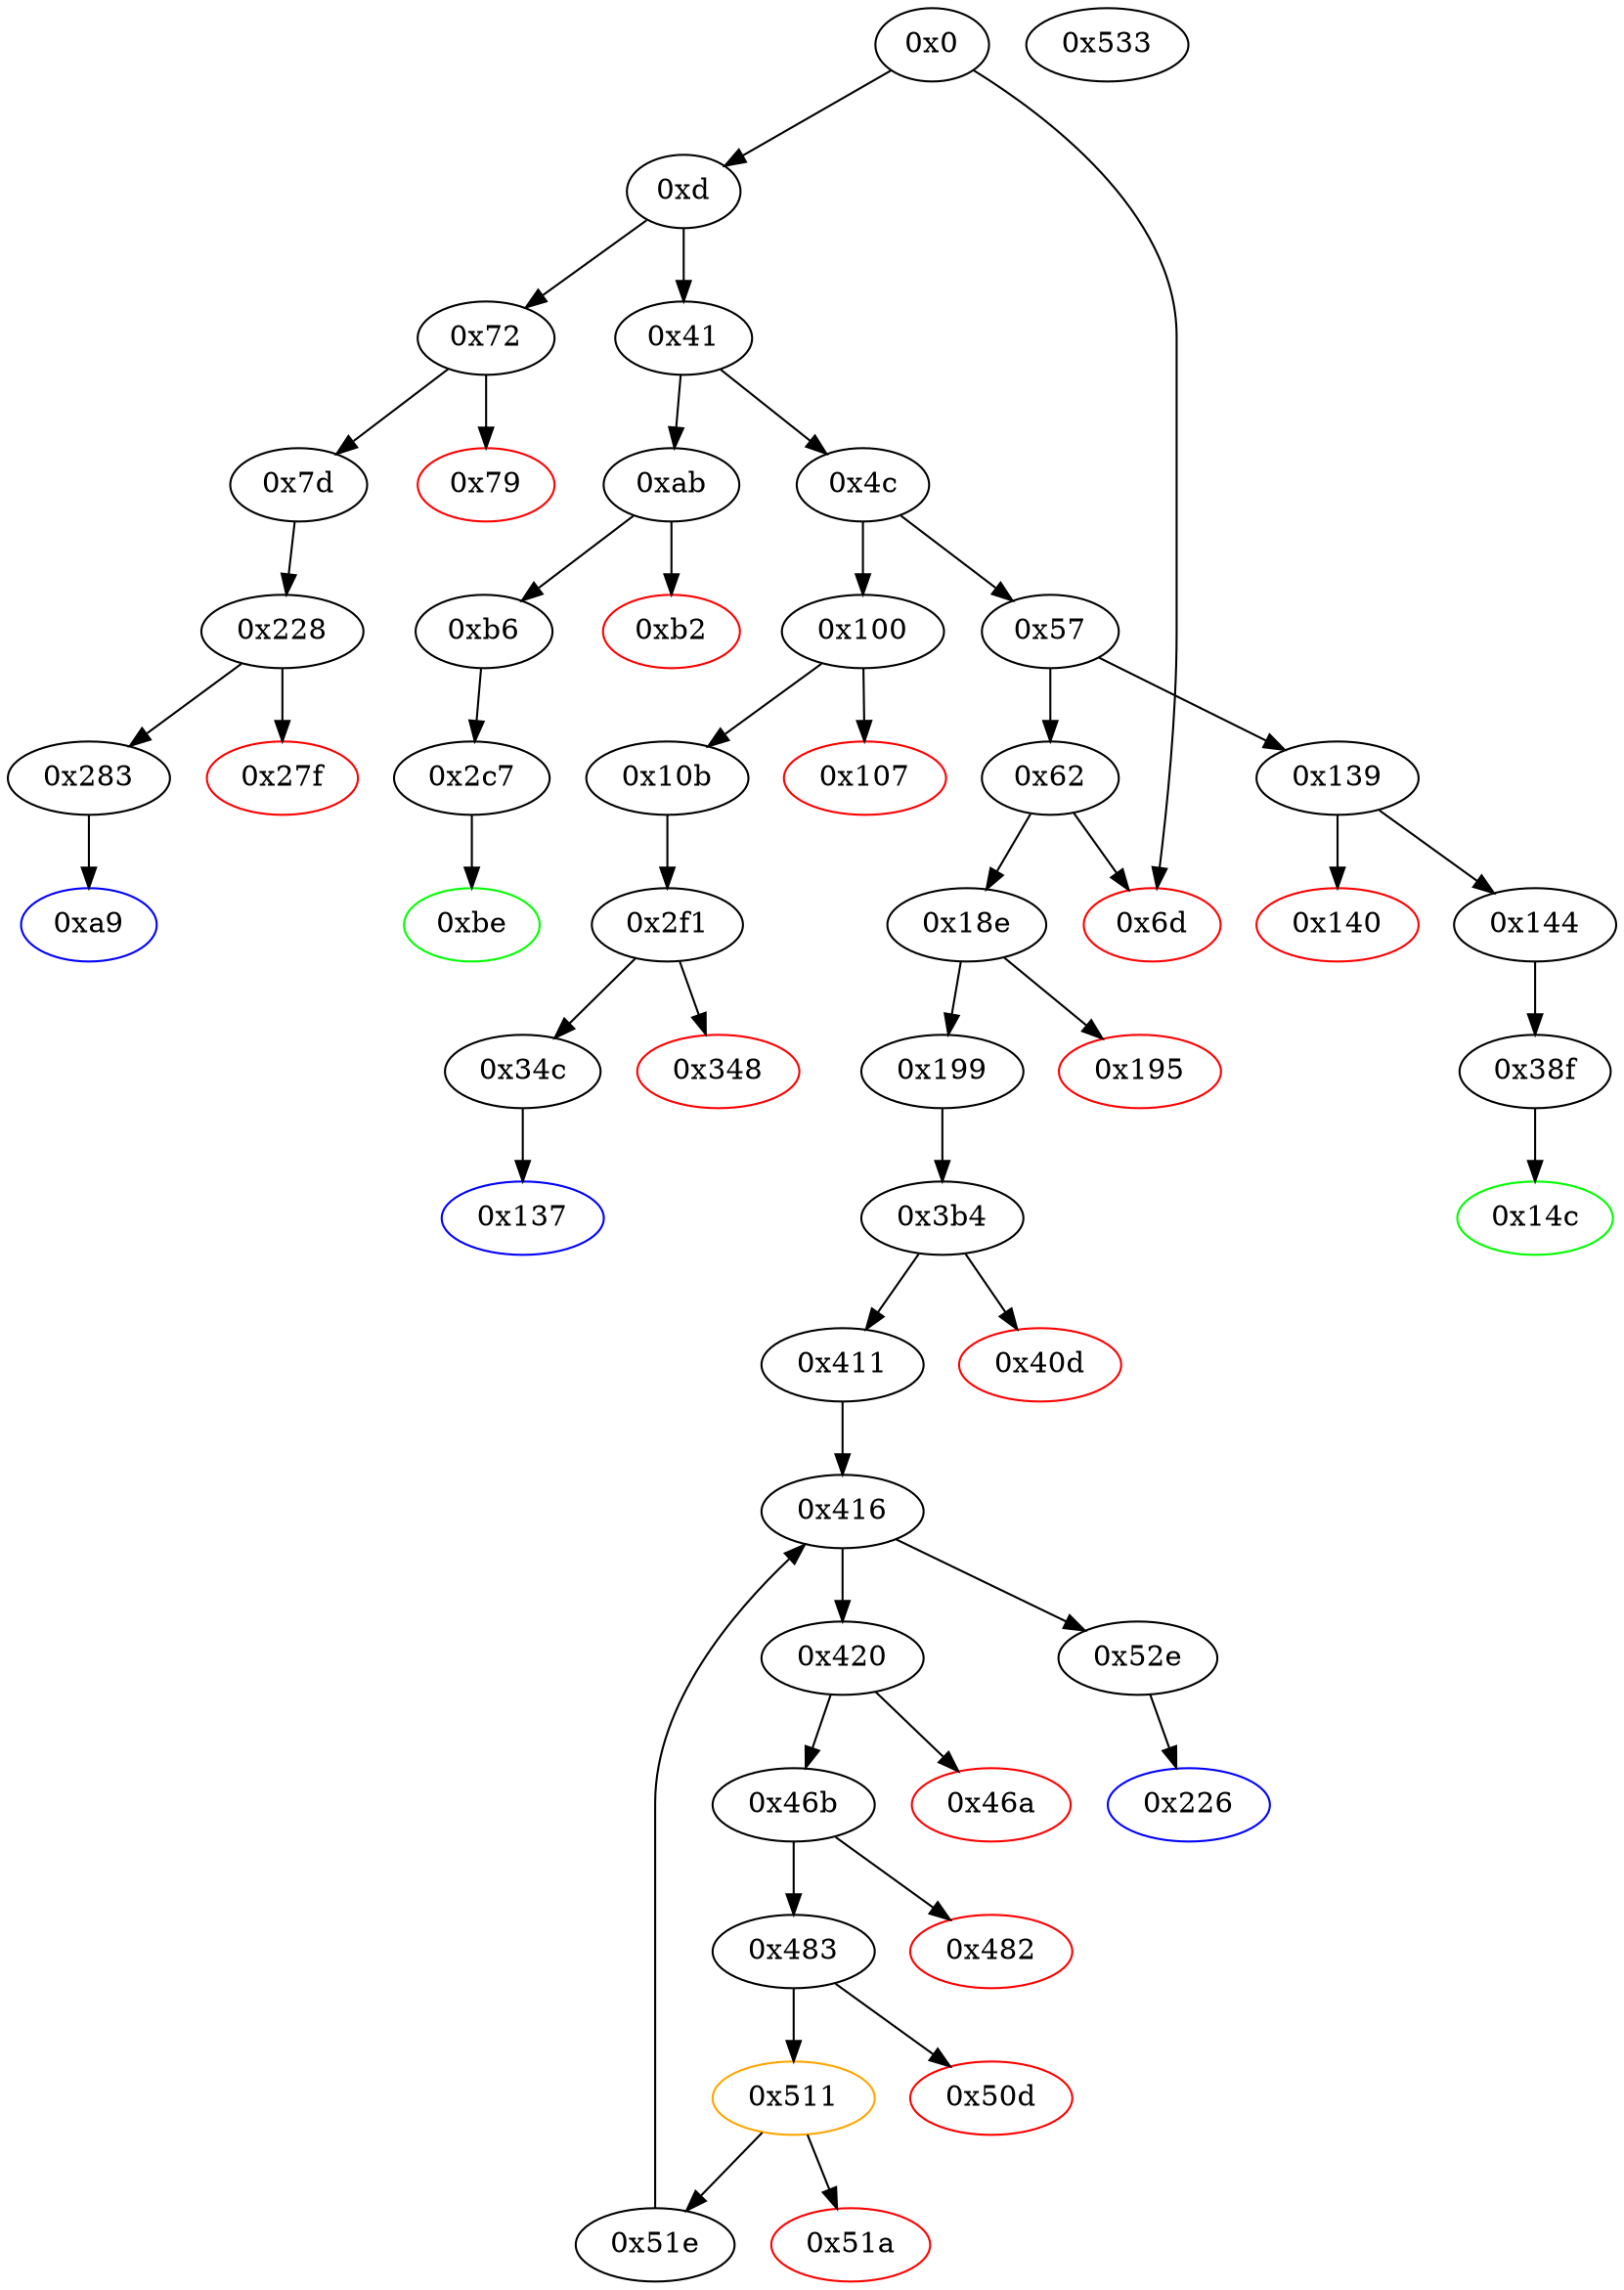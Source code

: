 strict digraph "" {
"0x2f1" [fillcolor=white, id="0x2f1", style=filled, tooltip="Block 0x2f1\n[0x2f1:0x347]\n---\nPredecessors: [0x10b]\nSuccessors: [0x348, 0x34c]\n---\n0x2f1 JUMPDEST\n0x2f2 PUSH1 0x0\n0x2f4 DUP1\n0x2f5 SWAP1\n0x2f6 SLOAD\n0x2f7 SWAP1\n0x2f8 PUSH2 0x100\n0x2fb EXP\n0x2fc SWAP1\n0x2fd DIV\n0x2fe PUSH20 0xffffffffffffffffffffffffffffffffffffffff\n0x313 AND\n0x314 PUSH20 0xffffffffffffffffffffffffffffffffffffffff\n0x329 AND\n0x32a CALLER\n0x32b PUSH20 0xffffffffffffffffffffffffffffffffffffffff\n0x340 AND\n0x341 EQ\n0x342 ISZERO\n0x343 ISZERO\n0x344 PUSH2 0x34c\n0x347 JUMPI\n---\n0x2f1: JUMPDEST \n0x2f2: V172 = 0x0\n0x2f6: V173 = S[0x0]\n0x2f8: V174 = 0x100\n0x2fb: V175 = EXP 0x100 0x0\n0x2fd: V176 = DIV V173 0x1\n0x2fe: V177 = 0xffffffffffffffffffffffffffffffffffffffff\n0x313: V178 = AND 0xffffffffffffffffffffffffffffffffffffffff V176\n0x314: V179 = 0xffffffffffffffffffffffffffffffffffffffff\n0x329: V180 = AND 0xffffffffffffffffffffffffffffffffffffffff V178\n0x32a: V181 = CALLER\n0x32b: V182 = 0xffffffffffffffffffffffffffffffffffffffff\n0x340: V183 = AND 0xffffffffffffffffffffffffffffffffffffffff V181\n0x341: V184 = EQ V183 V180\n0x342: V185 = ISZERO V184\n0x343: V186 = ISZERO V185\n0x344: V187 = 0x34c\n0x347: JUMPI 0x34c V186\n---\nEntry stack: [V11, 0x137, V65]\nStack pops: 0\nStack additions: []\nExit stack: [V11, 0x137, V65]\n\nDef sites:\nV11: {0xd.0x35}\n0x137: {0x10b.0x10c}\nV65: {0x10b.0x129}\n"];
"0x483" [fillcolor=white, id="0x483", style=filled, tooltip="Block 0x483\n[0x483:0x50c]\n---\nPredecessors: [0x46b]\nSuccessors: [0x50d, 0x511]\n---\n0x483 JUMPDEST\n0x484 SWAP1\n0x485 PUSH1 0x20\n0x487 ADD\n0x488 SWAP1\n0x489 PUSH1 0x20\n0x48b MUL\n0x48c ADD\n0x48d MLOAD\n0x48e PUSH1 0x40\n0x490 MLOAD\n0x491 DUP4\n0x492 PUSH4 0xffffffff\n0x497 AND\n0x498 PUSH29 0x100000000000000000000000000000000000000000000000000000000\n0x4b6 MUL\n0x4b7 DUP2\n0x4b8 MSTORE\n0x4b9 PUSH1 0x4\n0x4bb ADD\n0x4bc DUP1\n0x4bd DUP4\n0x4be PUSH20 0xffffffffffffffffffffffffffffffffffffffff\n0x4d3 AND\n0x4d4 PUSH20 0xffffffffffffffffffffffffffffffffffffffff\n0x4e9 AND\n0x4ea DUP2\n0x4eb MSTORE\n0x4ec PUSH1 0x20\n0x4ee ADD\n0x4ef DUP3\n0x4f0 DUP2\n0x4f1 MSTORE\n0x4f2 PUSH1 0x20\n0x4f4 ADD\n0x4f5 SWAP3\n0x4f6 POP\n0x4f7 POP\n0x4f8 POP\n0x4f9 PUSH1 0x0\n0x4fb PUSH1 0x40\n0x4fd MLOAD\n0x4fe DUP1\n0x4ff DUP4\n0x500 SUB\n0x501 DUP2\n0x502 PUSH1 0x0\n0x504 DUP8\n0x505 DUP1\n0x506 EXTCODESIZE\n0x507 ISZERO\n0x508 ISZERO\n0x509 PUSH2 0x511\n0x50c JUMPI\n---\n0x483: JUMPDEST \n0x485: V258 = 0x20\n0x487: V259 = ADD 0x20 V124\n0x489: V260 = 0x20\n0x48b: V261 = MUL 0x20 S0\n0x48c: V262 = ADD V261 V259\n0x48d: V263 = M[V262]\n0x48e: V264 = 0x40\n0x490: V265 = M[0x40]\n0x492: V266 = 0xffffffff\n0x497: V267 = AND 0xffffffff 0xf0dda65c\n0x498: V268 = 0x100000000000000000000000000000000000000000000000000000000\n0x4b6: V269 = MUL 0x100000000000000000000000000000000000000000000000000000000 0xf0dda65c\n0x4b8: M[V265] = 0xf0dda65c00000000000000000000000000000000000000000000000000000000\n0x4b9: V270 = 0x4\n0x4bb: V271 = ADD 0x4 V265\n0x4be: V272 = 0xffffffffffffffffffffffffffffffffffffffff\n0x4d3: V273 = AND 0xffffffffffffffffffffffffffffffffffffffff V252\n0x4d4: V274 = 0xffffffffffffffffffffffffffffffffffffffff\n0x4e9: V275 = AND 0xffffffffffffffffffffffffffffffffffffffff V273\n0x4eb: M[V271] = V275\n0x4ec: V276 = 0x20\n0x4ee: V277 = ADD 0x20 V271\n0x4f1: M[V277] = V263\n0x4f2: V278 = 0x20\n0x4f4: V279 = ADD 0x20 V277\n0x4f9: V280 = 0x0\n0x4fb: V281 = 0x40\n0x4fd: V282 = M[0x40]\n0x500: V283 = SUB V279 V282\n0x502: V284 = 0x0\n0x506: V285 = EXTCODESIZE V240\n0x507: V286 = ISZERO V285\n0x508: V287 = ISZERO V286\n0x509: V288 = 0x511\n0x50c: JUMPI 0x511 V287\n---\nEntry stack: [V11, 0x226, V104, V124, S5, V240, 0xf0dda65c, V252, V124, S0]\nStack pops: 5\nStack additions: [S4, S3, V279, 0x0, V282, V283, V282, 0x0, S4]\nExit stack: [V11, 0x226, V104, V124, S5, V240, 0xf0dda65c, V279, 0x0, V282, V283, V282, 0x0, V240]\n\nDef sites:\nV11: {0xd.0x35}\n0x226: {0x199.0x19a}\nV104: {0x199.0x1ba}\nV124: {0x199.0x1fa}\nS5: {0x411.0x412, 0x51e.0x526}\nV240: {0x420.0x458}\n0xf0dda65c: {0x420.0x459}\nV252: {0x46b.0x475}\nV124: {0x199.0x1fa}\nS0: {0x411.0x412, 0x51e.0x526}\n"];
"0x46b" [fillcolor=white, id="0x46b", style=filled, tooltip="Block 0x46b\n[0x46b:0x481]\n---\nPredecessors: [0x420]\nSuccessors: [0x482, 0x483]\n---\n0x46b JUMPDEST\n0x46c SWAP1\n0x46d PUSH1 0x20\n0x46f ADD\n0x470 SWAP1\n0x471 PUSH1 0x20\n0x473 MUL\n0x474 ADD\n0x475 MLOAD\n0x476 DUP5\n0x477 DUP5\n0x478 DUP2\n0x479 MLOAD\n0x47a DUP2\n0x47b LT\n0x47c ISZERO\n0x47d ISZERO\n0x47e PUSH2 0x483\n0x481 JUMPI\n---\n0x46b: JUMPDEST \n0x46d: V247 = 0x20\n0x46f: V248 = ADD 0x20 V104\n0x471: V249 = 0x20\n0x473: V250 = MUL 0x20 S0\n0x474: V251 = ADD V250 V248\n0x475: V252 = M[V251]\n0x479: V253 = M[V124]\n0x47b: V254 = LT S4 V253\n0x47c: V255 = ISZERO V254\n0x47d: V256 = ISZERO V255\n0x47e: V257 = 0x483\n0x481: JUMPI 0x483 V256\n---\nEntry stack: [V11, 0x226, V104, V124, S4, V240, 0xf0dda65c, V104, S0]\nStack pops: 6\nStack additions: [S5, S4, S3, S2, V252, S5, S4]\nExit stack: [V11, 0x226, V104, V124, S4, V240, 0xf0dda65c, V252, V124, S4]\n\nDef sites:\nV11: {0xd.0x35}\n0x226: {0x199.0x19a}\nV104: {0x199.0x1ba}\nV124: {0x199.0x1fa}\nS4: {0x411.0x412, 0x51e.0x526}\nV240: {0x420.0x458}\n0xf0dda65c: {0x420.0x459}\nV104: {0x199.0x1ba}\nS0: {0x411.0x412, 0x51e.0x526}\n"];
"0x79" [color=red, fillcolor=white, id="0x79", style=filled, tooltip="Block 0x79\n[0x79:0x7c]\n---\nPredecessors: [0x72]\nSuccessors: []\n---\n0x79 PUSH1 0x0\n0x7b DUP1\n0x7c REVERT\n---\n0x79: V31 = 0x0\n0x7c: REVERT 0x0 0x0\n---\nEntry stack: [V11]\nStack pops: 0\nStack additions: []\nExit stack: [V11]\n\nDef sites:\nV11: {0xd.0x35}\n"];
"0x51a" [color=red, fillcolor=white, id="0x51a", style=filled, tooltip="Block 0x51a\n[0x51a:0x51d]\n---\nPredecessors: [0x511]\nSuccessors: []\n---\n0x51a PUSH1 0x0\n0x51c DUP1\n0x51d REVERT\n---\n0x51a: V295 = 0x0\n0x51d: REVERT 0x0 0x0\n---\nEntry stack: [V11, 0x226, V104, V124, S3, V240, 0xf0dda65c, V279]\nStack pops: 0\nStack additions: []\nExit stack: [V11, 0x226, V104, V124, S3, V240, 0xf0dda65c, V279]\n\nDef sites:\nV11: {0xd.0x35}\n0x226: {0x199.0x19a}\nV104: {0x199.0x1ba}\nV124: {0x199.0x1fa}\nS3: {0x411.0x412, 0x51e.0x526}\nV240: {0x420.0x458}\n0xf0dda65c: {0x420.0x459}\nV279: {0x483.0x4f4}\n"];
"0x228" [fillcolor=white, id="0x228", style=filled, tooltip="Block 0x228\n[0x228:0x27e]\n---\nPredecessors: [0x7d]\nSuccessors: [0x27f, 0x283]\n---\n0x228 JUMPDEST\n0x229 PUSH1 0x0\n0x22b DUP1\n0x22c SWAP1\n0x22d SLOAD\n0x22e SWAP1\n0x22f PUSH2 0x100\n0x232 EXP\n0x233 SWAP1\n0x234 DIV\n0x235 PUSH20 0xffffffffffffffffffffffffffffffffffffffff\n0x24a AND\n0x24b PUSH20 0xffffffffffffffffffffffffffffffffffffffff\n0x260 AND\n0x261 CALLER\n0x262 PUSH20 0xffffffffffffffffffffffffffffffffffffffff\n0x277 AND\n0x278 EQ\n0x279 ISZERO\n0x27a ISZERO\n0x27b PUSH2 0x283\n0x27e JUMPI\n---\n0x228: JUMPDEST \n0x229: V133 = 0x0\n0x22d: V134 = S[0x0]\n0x22f: V135 = 0x100\n0x232: V136 = EXP 0x100 0x0\n0x234: V137 = DIV V134 0x1\n0x235: V138 = 0xffffffffffffffffffffffffffffffffffffffff\n0x24a: V139 = AND 0xffffffffffffffffffffffffffffffffffffffff V137\n0x24b: V140 = 0xffffffffffffffffffffffffffffffffffffffff\n0x260: V141 = AND 0xffffffffffffffffffffffffffffffffffffffff V139\n0x261: V142 = CALLER\n0x262: V143 = 0xffffffffffffffffffffffffffffffffffffffff\n0x277: V144 = AND 0xffffffffffffffffffffffffffffffffffffffff V142\n0x278: V145 = EQ V144 V141\n0x279: V146 = ISZERO V145\n0x27a: V147 = ISZERO V146\n0x27b: V148 = 0x283\n0x27e: JUMPI 0x283 V147\n---\nEntry stack: [V11, 0xa9, V36]\nStack pops: 0\nStack additions: []\nExit stack: [V11, 0xa9, V36]\n\nDef sites:\nV11: {0xd.0x35}\n0xa9: {0x7d.0x7e}\nV36: {0x7d.0x9b}\n"];
"0xbe" [color=green, fillcolor=white, id="0xbe", style=filled, tooltip="Block 0xbe\n[0xbe:0xff]\n---\nPredecessors: [0x2c7]\nSuccessors: []\n---\n0xbe JUMPDEST\n0xbf PUSH1 0x40\n0xc1 MLOAD\n0xc2 DUP1\n0xc3 DUP3\n0xc4 PUSH20 0xffffffffffffffffffffffffffffffffffffffff\n0xd9 AND\n0xda PUSH20 0xffffffffffffffffffffffffffffffffffffffff\n0xef AND\n0xf0 DUP2\n0xf1 MSTORE\n0xf2 PUSH1 0x20\n0xf4 ADD\n0xf5 SWAP2\n0xf6 POP\n0xf7 POP\n0xf8 PUSH1 0x40\n0xfa MLOAD\n0xfb DUP1\n0xfc SWAP2\n0xfd SUB\n0xfe SWAP1\n0xff RETURN\n---\n0xbe: JUMPDEST \n0xbf: V46 = 0x40\n0xc1: V47 = M[0x40]\n0xc4: V48 = 0xffffffffffffffffffffffffffffffffffffffff\n0xd9: V49 = AND 0xffffffffffffffffffffffffffffffffffffffff V171\n0xda: V50 = 0xffffffffffffffffffffffffffffffffffffffff\n0xef: V51 = AND 0xffffffffffffffffffffffffffffffffffffffff V49\n0xf1: M[V47] = V51\n0xf2: V52 = 0x20\n0xf4: V53 = ADD 0x20 V47\n0xf8: V54 = 0x40\n0xfa: V55 = M[0x40]\n0xfd: V56 = SUB V53 V55\n0xff: RETURN V55 V56\n---\nEntry stack: [V11, V171]\nStack pops: 1\nStack additions: []\nExit stack: [V11]\n\nDef sites:\nV11: {0xd.0x35}\nV171: {0x2c7.0x2ec}\n"];
"0x199" [fillcolor=white, id="0x199", style=filled, tooltip="Block 0x199\n[0x199:0x225]\n---\nPredecessors: [0x18e]\nSuccessors: [0x3b4]\n---\n0x199 JUMPDEST\n0x19a PUSH2 0x226\n0x19d PUSH1 0x4\n0x19f DUP1\n0x1a0 DUP1\n0x1a1 CALLDATALOAD\n0x1a2 SWAP1\n0x1a3 PUSH1 0x20\n0x1a5 ADD\n0x1a6 SWAP1\n0x1a7 DUP3\n0x1a8 ADD\n0x1a9 DUP1\n0x1aa CALLDATALOAD\n0x1ab SWAP1\n0x1ac PUSH1 0x20\n0x1ae ADD\n0x1af SWAP1\n0x1b0 DUP1\n0x1b1 DUP1\n0x1b2 PUSH1 0x20\n0x1b4 MUL\n0x1b5 PUSH1 0x20\n0x1b7 ADD\n0x1b8 PUSH1 0x40\n0x1ba MLOAD\n0x1bb SWAP1\n0x1bc DUP2\n0x1bd ADD\n0x1be PUSH1 0x40\n0x1c0 MSTORE\n0x1c1 DUP1\n0x1c2 SWAP4\n0x1c3 SWAP3\n0x1c4 SWAP2\n0x1c5 SWAP1\n0x1c6 DUP2\n0x1c7 DUP2\n0x1c8 MSTORE\n0x1c9 PUSH1 0x20\n0x1cb ADD\n0x1cc DUP4\n0x1cd DUP4\n0x1ce PUSH1 0x20\n0x1d0 MUL\n0x1d1 DUP1\n0x1d2 DUP3\n0x1d3 DUP5\n0x1d4 CALLDATACOPY\n0x1d5 DUP3\n0x1d6 ADD\n0x1d7 SWAP2\n0x1d8 POP\n0x1d9 POP\n0x1da POP\n0x1db POP\n0x1dc POP\n0x1dd POP\n0x1de SWAP2\n0x1df SWAP1\n0x1e0 DUP1\n0x1e1 CALLDATALOAD\n0x1e2 SWAP1\n0x1e3 PUSH1 0x20\n0x1e5 ADD\n0x1e6 SWAP1\n0x1e7 DUP3\n0x1e8 ADD\n0x1e9 DUP1\n0x1ea CALLDATALOAD\n0x1eb SWAP1\n0x1ec PUSH1 0x20\n0x1ee ADD\n0x1ef SWAP1\n0x1f0 DUP1\n0x1f1 DUP1\n0x1f2 PUSH1 0x20\n0x1f4 MUL\n0x1f5 PUSH1 0x20\n0x1f7 ADD\n0x1f8 PUSH1 0x40\n0x1fa MLOAD\n0x1fb SWAP1\n0x1fc DUP2\n0x1fd ADD\n0x1fe PUSH1 0x40\n0x200 MSTORE\n0x201 DUP1\n0x202 SWAP4\n0x203 SWAP3\n0x204 SWAP2\n0x205 SWAP1\n0x206 DUP2\n0x207 DUP2\n0x208 MSTORE\n0x209 PUSH1 0x20\n0x20b ADD\n0x20c DUP4\n0x20d DUP4\n0x20e PUSH1 0x20\n0x210 MUL\n0x211 DUP1\n0x212 DUP3\n0x213 DUP5\n0x214 CALLDATACOPY\n0x215 DUP3\n0x216 ADD\n0x217 SWAP2\n0x218 POP\n0x219 POP\n0x21a POP\n0x21b POP\n0x21c POP\n0x21d POP\n0x21e SWAP2\n0x21f SWAP1\n0x220 POP\n0x221 POP\n0x222 PUSH2 0x3b4\n0x225 JUMP\n---\n0x199: JUMPDEST \n0x19a: V90 = 0x226\n0x19d: V91 = 0x4\n0x1a1: V92 = CALLDATALOAD 0x4\n0x1a3: V93 = 0x20\n0x1a5: V94 = ADD 0x20 0x4\n0x1a8: V95 = ADD 0x4 V92\n0x1aa: V96 = CALLDATALOAD V95\n0x1ac: V97 = 0x20\n0x1ae: V98 = ADD 0x20 V95\n0x1b2: V99 = 0x20\n0x1b4: V100 = MUL 0x20 V96\n0x1b5: V101 = 0x20\n0x1b7: V102 = ADD 0x20 V100\n0x1b8: V103 = 0x40\n0x1ba: V104 = M[0x40]\n0x1bd: V105 = ADD V104 V102\n0x1be: V106 = 0x40\n0x1c0: M[0x40] = V105\n0x1c8: M[V104] = V96\n0x1c9: V107 = 0x20\n0x1cb: V108 = ADD 0x20 V104\n0x1ce: V109 = 0x20\n0x1d0: V110 = MUL 0x20 V96\n0x1d4: CALLDATACOPY V108 V98 V110\n0x1d6: V111 = ADD V108 V110\n0x1e1: V112 = CALLDATALOAD 0x24\n0x1e3: V113 = 0x20\n0x1e5: V114 = ADD 0x20 0x24\n0x1e8: V115 = ADD 0x4 V112\n0x1ea: V116 = CALLDATALOAD V115\n0x1ec: V117 = 0x20\n0x1ee: V118 = ADD 0x20 V115\n0x1f2: V119 = 0x20\n0x1f4: V120 = MUL 0x20 V116\n0x1f5: V121 = 0x20\n0x1f7: V122 = ADD 0x20 V120\n0x1f8: V123 = 0x40\n0x1fa: V124 = M[0x40]\n0x1fd: V125 = ADD V124 V122\n0x1fe: V126 = 0x40\n0x200: M[0x40] = V125\n0x208: M[V124] = V116\n0x209: V127 = 0x20\n0x20b: V128 = ADD 0x20 V124\n0x20e: V129 = 0x20\n0x210: V130 = MUL 0x20 V116\n0x214: CALLDATACOPY V128 V118 V130\n0x216: V131 = ADD V128 V130\n0x222: V132 = 0x3b4\n0x225: JUMP 0x3b4\n---\nEntry stack: [V11]\nStack pops: 0\nStack additions: [0x226, V104, V124]\nExit stack: [V11, 0x226, V104, V124]\n\nDef sites:\nV11: {0xd.0x35}\n"];
"0x139" [fillcolor=white, id="0x139", style=filled, tooltip="Block 0x139\n[0x139:0x13f]\n---\nPredecessors: [0x57]\nSuccessors: [0x140, 0x144]\n---\n0x139 JUMPDEST\n0x13a CALLVALUE\n0x13b ISZERO\n0x13c PUSH2 0x144\n0x13f JUMPI\n---\n0x139: JUMPDEST \n0x13a: V69 = CALLVALUE\n0x13b: V70 = ISZERO V69\n0x13c: V71 = 0x144\n0x13f: JUMPI 0x144 V70\n---\nEntry stack: [V11]\nStack pops: 0\nStack additions: []\nExit stack: [V11]\n\nDef sites:\nV11: {0xd.0x35}\n"];
"0x34c" [fillcolor=white, id="0x34c", style=filled, tooltip="Block 0x34c\n[0x34c:0x38e]\n---\nPredecessors: [0x2f1]\nSuccessors: [0x137]\n---\n0x34c JUMPDEST\n0x34d DUP1\n0x34e PUSH1 0x0\n0x350 DUP1\n0x351 PUSH2 0x100\n0x354 EXP\n0x355 DUP2\n0x356 SLOAD\n0x357 DUP2\n0x358 PUSH20 0xffffffffffffffffffffffffffffffffffffffff\n0x36d MUL\n0x36e NOT\n0x36f AND\n0x370 SWAP1\n0x371 DUP4\n0x372 PUSH20 0xffffffffffffffffffffffffffffffffffffffff\n0x387 AND\n0x388 MUL\n0x389 OR\n0x38a SWAP1\n0x38b SSTORE\n0x38c POP\n0x38d POP\n0x38e JUMP\n---\n0x34c: JUMPDEST \n0x34e: V189 = 0x0\n0x351: V190 = 0x100\n0x354: V191 = EXP 0x100 0x0\n0x356: V192 = S[0x0]\n0x358: V193 = 0xffffffffffffffffffffffffffffffffffffffff\n0x36d: V194 = MUL 0xffffffffffffffffffffffffffffffffffffffff 0x1\n0x36e: V195 = NOT 0xffffffffffffffffffffffffffffffffffffffff\n0x36f: V196 = AND 0xffffffffffffffffffffffff0000000000000000000000000000000000000000 V192\n0x372: V197 = 0xffffffffffffffffffffffffffffffffffffffff\n0x387: V198 = AND 0xffffffffffffffffffffffffffffffffffffffff V65\n0x388: V199 = MUL V198 0x1\n0x389: V200 = OR V199 V196\n0x38b: S[0x0] = V200\n0x38e: JUMP 0x137\n---\nEntry stack: [V11, 0x137, V65]\nStack pops: 2\nStack additions: []\nExit stack: [V11]\n\nDef sites:\nV11: {0xd.0x35}\n0x137: {0x10b.0x10c}\nV65: {0x10b.0x129}\n"];
"0x57" [fillcolor=white, id="0x57", style=filled, tooltip="Block 0x57\n[0x57:0x61]\n---\nPredecessors: [0x4c]\nSuccessors: [0x62, 0x139]\n---\n0x57 DUP1\n0x58 PUSH4 0x8da5cb5b\n0x5d EQ\n0x5e PUSH2 0x139\n0x61 JUMPI\n---\n0x58: V21 = 0x8da5cb5b\n0x5d: V22 = EQ 0x8da5cb5b V11\n0x5e: V23 = 0x139\n0x61: JUMPI 0x139 V22\n---\nEntry stack: [V11]\nStack pops: 1\nStack additions: [S0]\nExit stack: [V11]\n\nDef sites:\nV11: {0xd.0x35}\n"];
"0xd" [fillcolor=white, id="0xd", style=filled, tooltip="Block 0xd\n[0xd:0x40]\n---\nPredecessors: [0x0]\nSuccessors: [0x41, 0x72]\n---\n0xd PUSH1 0x0\n0xf CALLDATALOAD\n0x10 PUSH29 0x100000000000000000000000000000000000000000000000000000000\n0x2e SWAP1\n0x2f DIV\n0x30 PUSH4 0xffffffff\n0x35 AND\n0x36 DUP1\n0x37 PUSH4 0x144fa6d7\n0x3c EQ\n0x3d PUSH2 0x72\n0x40 JUMPI\n---\n0xd: V6 = 0x0\n0xf: V7 = CALLDATALOAD 0x0\n0x10: V8 = 0x100000000000000000000000000000000000000000000000000000000\n0x2f: V9 = DIV V7 0x100000000000000000000000000000000000000000000000000000000\n0x30: V10 = 0xffffffff\n0x35: V11 = AND 0xffffffff V9\n0x37: V12 = 0x144fa6d7\n0x3c: V13 = EQ 0x144fa6d7 V11\n0x3d: V14 = 0x72\n0x40: JUMPI 0x72 V13\n---\nEntry stack: []\nStack pops: 0\nStack additions: [V11]\nExit stack: [V11]\n\nDef sites:\n"];
"0x18e" [fillcolor=white, id="0x18e", style=filled, tooltip="Block 0x18e\n[0x18e:0x194]\n---\nPredecessors: [0x62]\nSuccessors: [0x195, 0x199]\n---\n0x18e JUMPDEST\n0x18f CALLVALUE\n0x190 ISZERO\n0x191 PUSH2 0x199\n0x194 JUMPI\n---\n0x18e: JUMPDEST \n0x18f: V86 = CALLVALUE\n0x190: V87 = ISZERO V86\n0x191: V88 = 0x199\n0x194: JUMPI 0x199 V87\n---\nEntry stack: [V11]\nStack pops: 0\nStack additions: []\nExit stack: [V11]\n\nDef sites:\nV11: {0xd.0x35}\n"];
"0x52e" [fillcolor=white, id="0x52e", style=filled, tooltip="Block 0x52e\n[0x52e:0x532]\n---\nPredecessors: [0x416]\nSuccessors: [0x226]\n---\n0x52e JUMPDEST\n0x52f POP\n0x530 POP\n0x531 POP\n0x532 JUMP\n---\n0x52e: JUMPDEST \n0x532: JUMP 0x226\n---\nEntry stack: [V11, 0x226, V104, V124, S0]\nStack pops: 4\nStack additions: []\nExit stack: [V11]\n\nDef sites:\nV11: {0xd.0x35}\n0x226: {0x199.0x19a}\nV104: {0x199.0x1ba}\nV124: {0x199.0x1fa}\nS0: {0x411.0x412, 0x51e.0x526}\n"];
"0x107" [color=red, fillcolor=white, id="0x107", style=filled, tooltip="Block 0x107\n[0x107:0x10a]\n---\nPredecessors: [0x100]\nSuccessors: []\n---\n0x107 PUSH1 0x0\n0x109 DUP1\n0x10a REVERT\n---\n0x107: V60 = 0x0\n0x10a: REVERT 0x0 0x0\n---\nEntry stack: [V11]\nStack pops: 0\nStack additions: []\nExit stack: [V11]\n\nDef sites:\nV11: {0xd.0x35}\n"];
"0x100" [fillcolor=white, id="0x100", style=filled, tooltip="Block 0x100\n[0x100:0x106]\n---\nPredecessors: [0x4c]\nSuccessors: [0x107, 0x10b]\n---\n0x100 JUMPDEST\n0x101 CALLVALUE\n0x102 ISZERO\n0x103 PUSH2 0x10b\n0x106 JUMPI\n---\n0x100: JUMPDEST \n0x101: V57 = CALLVALUE\n0x102: V58 = ISZERO V57\n0x103: V59 = 0x10b\n0x106: JUMPI 0x10b V58\n---\nEntry stack: [V11]\nStack pops: 0\nStack additions: []\nExit stack: [V11]\n\nDef sites:\nV11: {0xd.0x35}\n"];
"0x195" [color=red, fillcolor=white, id="0x195", style=filled, tooltip="Block 0x195\n[0x195:0x198]\n---\nPredecessors: [0x18e]\nSuccessors: []\n---\n0x195 PUSH1 0x0\n0x197 DUP1\n0x198 REVERT\n---\n0x195: V89 = 0x0\n0x198: REVERT 0x0 0x0\n---\nEntry stack: [V11]\nStack pops: 0\nStack additions: []\nExit stack: [V11]\n\nDef sites:\nV11: {0xd.0x35}\n"];
"0x283" [fillcolor=white, id="0x283", style=filled, tooltip="Block 0x283\n[0x283:0x2c6]\n---\nPredecessors: [0x228]\nSuccessors: [0xa9]\n---\n0x283 JUMPDEST\n0x284 DUP1\n0x285 PUSH1 0x1\n0x287 PUSH1 0x0\n0x289 PUSH2 0x100\n0x28c EXP\n0x28d DUP2\n0x28e SLOAD\n0x28f DUP2\n0x290 PUSH20 0xffffffffffffffffffffffffffffffffffffffff\n0x2a5 MUL\n0x2a6 NOT\n0x2a7 AND\n0x2a8 SWAP1\n0x2a9 DUP4\n0x2aa PUSH20 0xffffffffffffffffffffffffffffffffffffffff\n0x2bf AND\n0x2c0 MUL\n0x2c1 OR\n0x2c2 SWAP1\n0x2c3 SSTORE\n0x2c4 POP\n0x2c5 POP\n0x2c6 JUMP\n---\n0x283: JUMPDEST \n0x285: V150 = 0x1\n0x287: V151 = 0x0\n0x289: V152 = 0x100\n0x28c: V153 = EXP 0x100 0x0\n0x28e: V154 = S[0x1]\n0x290: V155 = 0xffffffffffffffffffffffffffffffffffffffff\n0x2a5: V156 = MUL 0xffffffffffffffffffffffffffffffffffffffff 0x1\n0x2a6: V157 = NOT 0xffffffffffffffffffffffffffffffffffffffff\n0x2a7: V158 = AND 0xffffffffffffffffffffffff0000000000000000000000000000000000000000 V154\n0x2aa: V159 = 0xffffffffffffffffffffffffffffffffffffffff\n0x2bf: V160 = AND 0xffffffffffffffffffffffffffffffffffffffff V36\n0x2c0: V161 = MUL V160 0x1\n0x2c1: V162 = OR V161 V158\n0x2c3: S[0x1] = V162\n0x2c6: JUMP 0xa9\n---\nEntry stack: [V11, 0xa9, V36]\nStack pops: 2\nStack additions: []\nExit stack: [V11]\n\nDef sites:\nV11: {0xd.0x35}\n0xa9: {0x7d.0x7e}\nV36: {0x7d.0x9b}\n"];
"0x3b4" [fillcolor=white, id="0x3b4", style=filled, tooltip="Block 0x3b4\n[0x3b4:0x40c]\n---\nPredecessors: [0x199]\nSuccessors: [0x40d, 0x411]\n---\n0x3b4 JUMPDEST\n0x3b5 PUSH1 0x0\n0x3b7 DUP1\n0x3b8 PUSH1 0x0\n0x3ba SWAP1\n0x3bb SLOAD\n0x3bc SWAP1\n0x3bd PUSH2 0x100\n0x3c0 EXP\n0x3c1 SWAP1\n0x3c2 DIV\n0x3c3 PUSH20 0xffffffffffffffffffffffffffffffffffffffff\n0x3d8 AND\n0x3d9 PUSH20 0xffffffffffffffffffffffffffffffffffffffff\n0x3ee AND\n0x3ef CALLER\n0x3f0 PUSH20 0xffffffffffffffffffffffffffffffffffffffff\n0x405 AND\n0x406 EQ\n0x407 ISZERO\n0x408 ISZERO\n0x409 PUSH2 0x411\n0x40c JUMPI\n---\n0x3b4: JUMPDEST \n0x3b5: V208 = 0x0\n0x3b8: V209 = 0x0\n0x3bb: V210 = S[0x0]\n0x3bd: V211 = 0x100\n0x3c0: V212 = EXP 0x100 0x0\n0x3c2: V213 = DIV V210 0x1\n0x3c3: V214 = 0xffffffffffffffffffffffffffffffffffffffff\n0x3d8: V215 = AND 0xffffffffffffffffffffffffffffffffffffffff V213\n0x3d9: V216 = 0xffffffffffffffffffffffffffffffffffffffff\n0x3ee: V217 = AND 0xffffffffffffffffffffffffffffffffffffffff V215\n0x3ef: V218 = CALLER\n0x3f0: V219 = 0xffffffffffffffffffffffffffffffffffffffff\n0x405: V220 = AND 0xffffffffffffffffffffffffffffffffffffffff V218\n0x406: V221 = EQ V220 V217\n0x407: V222 = ISZERO V221\n0x408: V223 = ISZERO V222\n0x409: V224 = 0x411\n0x40c: JUMPI 0x411 V223\n---\nEntry stack: [V11, 0x226, V104, V124]\nStack pops: 0\nStack additions: [0x0]\nExit stack: [V11, 0x226, V104, V124, 0x0]\n\nDef sites:\nV11: {0xd.0x35}\n0x226: {0x199.0x19a}\nV104: {0x199.0x1ba}\nV124: {0x199.0x1fa}\n"];
"0x226" [color=blue, fillcolor=white, id="0x226", style=filled, tooltip="Block 0x226\n[0x226:0x227]\n---\nPredecessors: [0x52e]\nSuccessors: []\n---\n0x226 JUMPDEST\n0x227 STOP\n---\n0x226: JUMPDEST \n0x227: STOP \n---\nEntry stack: [V11]\nStack pops: 0\nStack additions: []\nExit stack: [V11]\n\nDef sites:\nV11: {0xd.0x35}\n"];
"0x50d" [color=red, fillcolor=white, id="0x50d", style=filled, tooltip="Block 0x50d\n[0x50d:0x510]\n---\nPredecessors: [0x483]\nSuccessors: []\n---\n0x50d PUSH1 0x0\n0x50f DUP1\n0x510 REVERT\n---\n0x50d: V289 = 0x0\n0x510: REVERT 0x0 0x0\n---\nEntry stack: [V11, 0x226, V104, V124, S9, V240, 0xf0dda65c, V279, 0x0, V282, V283, V282, 0x0, V240]\nStack pops: 0\nStack additions: []\nExit stack: [V11, 0x226, V104, V124, S9, V240, 0xf0dda65c, V279, 0x0, V282, V283, V282, 0x0, V240]\n\nDef sites:\nV11: {0xd.0x35}\n0x226: {0x199.0x19a}\nV104: {0x199.0x1ba}\nV124: {0x199.0x1fa}\nS9: {0x411.0x412, 0x51e.0x526}\nV240: {0x420.0x458}\n0xf0dda65c: {0x420.0x459}\nV279: {0x483.0x4f4}\n0x0: {0x483.0x4f9}\nV282: {0x483.0x4fd}\nV283: {0x483.0x500}\nV282: {0x483.0x4fd}\n0x0: {0x483.0x502}\nV240: {0x420.0x458}\n"];
"0x46a" [color=red, fillcolor=white, id="0x46a", style=filled, tooltip="Block 0x46a\n[0x46a:0x46a]\n---\nPredecessors: [0x420]\nSuccessors: []\n---\n0x46a INVALID\n---\n0x46a: INVALID \n---\nEntry stack: [V11, 0x226, V104, V124, S4, V240, 0xf0dda65c, V104, S0]\nStack pops: 0\nStack additions: []\nExit stack: [V11, 0x226, V104, V124, S4, V240, 0xf0dda65c, V104, S0]\n\nDef sites:\nV11: {0xd.0x35}\n0x226: {0x199.0x19a}\nV104: {0x199.0x1ba}\nV124: {0x199.0x1fa}\nS4: {0x411.0x412, 0x51e.0x526}\nV240: {0x420.0x458}\n0xf0dda65c: {0x420.0x459}\nV104: {0x199.0x1ba}\nS0: {0x411.0x412, 0x51e.0x526}\n"];
"0xa9" [color=blue, fillcolor=white, id="0xa9", style=filled, tooltip="Block 0xa9\n[0xa9:0xaa]\n---\nPredecessors: [0x283]\nSuccessors: []\n---\n0xa9 JUMPDEST\n0xaa STOP\n---\n0xa9: JUMPDEST \n0xaa: STOP \n---\nEntry stack: [V11]\nStack pops: 0\nStack additions: []\nExit stack: [V11]\n\nDef sites:\nV11: {0xd.0x35}\n"];
"0xb2" [color=red, fillcolor=white, id="0xb2", style=filled, tooltip="Block 0xb2\n[0xb2:0xb5]\n---\nPredecessors: [0xab]\nSuccessors: []\n---\n0xb2 PUSH1 0x0\n0xb4 DUP1\n0xb5 REVERT\n---\n0xb2: V43 = 0x0\n0xb5: REVERT 0x0 0x0\n---\nEntry stack: [V11]\nStack pops: 0\nStack additions: []\nExit stack: [V11]\n\nDef sites:\nV11: {0xd.0x35}\n"];
"0x4c" [fillcolor=white, id="0x4c", style=filled, tooltip="Block 0x4c\n[0x4c:0x56]\n---\nPredecessors: [0x41]\nSuccessors: [0x57, 0x100]\n---\n0x4c DUP1\n0x4d PUSH4 0x83fc58b4\n0x52 EQ\n0x53 PUSH2 0x100\n0x56 JUMPI\n---\n0x4d: V18 = 0x83fc58b4\n0x52: V19 = EQ 0x83fc58b4 V11\n0x53: V20 = 0x100\n0x56: JUMPI 0x100 V19\n---\nEntry stack: [V11]\nStack pops: 1\nStack additions: [S0]\nExit stack: [V11]\n\nDef sites:\nV11: {0xd.0x35}\n"];
"0x41" [fillcolor=white, id="0x41", style=filled, tooltip="Block 0x41\n[0x41:0x4b]\n---\nPredecessors: [0xd]\nSuccessors: [0x4c, 0xab]\n---\n0x41 DUP1\n0x42 PUSH4 0x21df0da7\n0x47 EQ\n0x48 PUSH2 0xab\n0x4b JUMPI\n---\n0x42: V15 = 0x21df0da7\n0x47: V16 = EQ 0x21df0da7 V11\n0x48: V17 = 0xab\n0x4b: JUMPI 0xab V16\n---\nEntry stack: [V11]\nStack pops: 1\nStack additions: [S0]\nExit stack: [V11]\n\nDef sites:\nV11: {0xd.0x35}\n"];
"0x411" [fillcolor=white, id="0x411", style=filled, tooltip="Block 0x411\n[0x411:0x415]\n---\nPredecessors: [0x3b4]\nSuccessors: [0x416]\n---\n0x411 JUMPDEST\n0x412 PUSH1 0x0\n0x414 SWAP1\n0x415 POP\n---\n0x411: JUMPDEST \n0x412: V226 = 0x0\n---\nEntry stack: [V11, 0x226, V104, V124, 0x0]\nStack pops: 1\nStack additions: [0x0]\nExit stack: [V11, 0x226, V104, V124, 0x0]\n\nDef sites:\nV11: {0xd.0x35}\n0x226: {0x199.0x19a}\nV104: {0x199.0x1ba}\nV124: {0x199.0x1fa}\n0x0: {0x3b4.0x3b5}\n"];
"0x140" [color=red, fillcolor=white, id="0x140", style=filled, tooltip="Block 0x140\n[0x140:0x143]\n---\nPredecessors: [0x139]\nSuccessors: []\n---\n0x140 PUSH1 0x0\n0x142 DUP1\n0x143 REVERT\n---\n0x140: V72 = 0x0\n0x143: REVERT 0x0 0x0\n---\nEntry stack: [V11]\nStack pops: 0\nStack additions: []\nExit stack: [V11]\n\nDef sites:\nV11: {0xd.0x35}\n"];
"0x533" [fillcolor=white, id="0x533", style=filled, tooltip="Block 0x533\n[0x533:0x562]\n---\nPredecessors: []\nSuccessors: []\n---\n0x533 STOP\n0x534 LOG1\n0x535 PUSH6 0x627a7a723058\n0x53c SHA3\n0x53d MISSING 0x26\n0x53e DUP10\n0x53f GASPRICE\n0x540 MULMOD\n0x541 MISSING 0xad\n0x542 RETURNDATACOPY\n0x543 PUSH19 0xdf1636a1bbf3e923bfdda5aa029c9da3d5dca7\n0x557 MISSING 0x1f\n0x558 PUSH10 0xb2dc5e270029\n---\n0x533: STOP \n0x534: LOG S0 S1 S2\n0x535: V299 = 0x627a7a723058\n0x53c: V300 = SHA3 0x627a7a723058 S3\n0x53d: MISSING 0x26\n0x53f: V301 = GASPRICE\n0x540: V302 = MULMOD V301 S9 S0\n0x541: MISSING 0xad\n0x542: RETURNDATACOPY S0 S1 S2\n0x543: V303 = 0xdf1636a1bbf3e923bfdda5aa029c9da3d5dca7\n0x557: MISSING 0x1f\n0x558: V304 = 0xb2dc5e270029\n---\nEntry stack: []\nStack pops: 0\nStack additions: [V300, V302, S1, S2, S3, S4, S5, S6, S7, S8, S9, 0xdf1636a1bbf3e923bfdda5aa029c9da3d5dca7, 0xb2dc5e270029]\nExit stack: []\n\nDef sites:\n"];
"0x482" [color=red, fillcolor=white, id="0x482", style=filled, tooltip="Block 0x482\n[0x482:0x482]\n---\nPredecessors: [0x46b]\nSuccessors: []\n---\n0x482 INVALID\n---\n0x482: INVALID \n---\nEntry stack: [V11, 0x226, V104, V124, S5, V240, 0xf0dda65c, V252, V124, S0]\nStack pops: 0\nStack additions: []\nExit stack: [V11, 0x226, V104, V124, S5, V240, 0xf0dda65c, V252, V124, S0]\n\nDef sites:\nV11: {0xd.0x35}\n0x226: {0x199.0x19a}\nV104: {0x199.0x1ba}\nV124: {0x199.0x1fa}\nS5: {0x411.0x412, 0x51e.0x526}\nV240: {0x420.0x458}\n0xf0dda65c: {0x420.0x459}\nV252: {0x46b.0x475}\nV124: {0x199.0x1fa}\nS0: {0x411.0x412, 0x51e.0x526}\n"];
"0x6d" [color=red, fillcolor=white, id="0x6d", style=filled, tooltip="Block 0x6d\n[0x6d:0x71]\n---\nPredecessors: [0x0, 0x62]\nSuccessors: []\n---\n0x6d JUMPDEST\n0x6e PUSH1 0x0\n0x70 DUP1\n0x71 REVERT\n---\n0x6d: JUMPDEST \n0x6e: V27 = 0x0\n0x71: REVERT 0x0 0x0\n---\nEntry stack: [V11]\nStack pops: 0\nStack additions: []\nExit stack: [V11]\n\nDef sites:\nV11: {0xd.0x35}\n"];
"0x62" [fillcolor=white, id="0x62", style=filled, tooltip="Block 0x62\n[0x62:0x6c]\n---\nPredecessors: [0x57]\nSuccessors: [0x6d, 0x18e]\n---\n0x62 DUP1\n0x63 PUSH4 0xbba085fa\n0x68 EQ\n0x69 PUSH2 0x18e\n0x6c JUMPI\n---\n0x63: V24 = 0xbba085fa\n0x68: V25 = EQ 0xbba085fa V11\n0x69: V26 = 0x18e\n0x6c: JUMPI 0x18e V25\n---\nEntry stack: [V11]\nStack pops: 1\nStack additions: [S0]\nExit stack: [V11]\n\nDef sites:\nV11: {0xd.0x35}\n"];
"0x51e" [fillcolor=white, id="0x51e", style=filled, tooltip="Block 0x51e\n[0x51e:0x52d]\n---\nPredecessors: [0x511]\nSuccessors: [0x416]\n---\n0x51e JUMPDEST\n0x51f POP\n0x520 POP\n0x521 POP\n0x522 DUP1\n0x523 DUP1\n0x524 PUSH1 0x1\n0x526 ADD\n0x527 SWAP2\n0x528 POP\n0x529 POP\n0x52a PUSH2 0x416\n0x52d JUMP\n---\n0x51e: JUMPDEST \n0x524: V296 = 0x1\n0x526: V297 = ADD 0x1 S3\n0x52a: V298 = 0x416\n0x52d: JUMP 0x416\n---\nEntry stack: [V11, 0x226, V104, V124, S3, V240, 0xf0dda65c, V279]\nStack pops: 4\nStack additions: [V297]\nExit stack: [V11, 0x226, V104, V124, V297]\n\nDef sites:\nV11: {0xd.0x35}\n0x226: {0x199.0x19a}\nV104: {0x199.0x1ba}\nV124: {0x199.0x1fa}\nS3: {0x411.0x412, 0x51e.0x526}\nV240: {0x420.0x458}\n0xf0dda65c: {0x420.0x459}\nV279: {0x483.0x4f4}\n"];
"0x511" [color=orange, fillcolor=white, id="0x511", style=filled, tooltip="Block 0x511\n[0x511:0x519]\n---\nPredecessors: [0x483]\nSuccessors: [0x51a, 0x51e]\n---\n0x511 JUMPDEST\n0x512 GAS\n0x513 CALL\n0x514 ISZERO\n0x515 ISZERO\n0x516 PUSH2 0x51e\n0x519 JUMPI\n---\n0x511: JUMPDEST \n0x512: V290 = GAS\n0x513: V291 = CALL V290 V240 0x0 V282 V283 V282 0x0\n0x514: V292 = ISZERO V291\n0x515: V293 = ISZERO V292\n0x516: V294 = 0x51e\n0x519: JUMPI 0x51e V293\n---\nEntry stack: [V11, 0x226, V104, V124, S9, V240, 0xf0dda65c, V279, 0x0, V282, V283, V282, 0x0, V240]\nStack pops: 6\nStack additions: []\nExit stack: [V11, 0x226, V104, V124, S9, V240, 0xf0dda65c, V279]\n\nDef sites:\nV11: {0xd.0x35}\n0x226: {0x199.0x19a}\nV104: {0x199.0x1ba}\nV124: {0x199.0x1fa}\nS9: {0x411.0x412, 0x51e.0x526}\nV240: {0x420.0x458}\n0xf0dda65c: {0x420.0x459}\nV279: {0x483.0x4f4}\n0x0: {0x483.0x4f9}\nV282: {0x483.0x4fd}\nV283: {0x483.0x500}\nV282: {0x483.0x4fd}\n0x0: {0x483.0x502}\nV240: {0x420.0x458}\n"];
"0x27f" [color=red, fillcolor=white, id="0x27f", style=filled, tooltip="Block 0x27f\n[0x27f:0x282]\n---\nPredecessors: [0x228]\nSuccessors: []\n---\n0x27f PUSH1 0x0\n0x281 DUP1\n0x282 REVERT\n---\n0x27f: V149 = 0x0\n0x282: REVERT 0x0 0x0\n---\nEntry stack: [V11, 0xa9, V36]\nStack pops: 0\nStack additions: []\nExit stack: [V11, 0xa9, V36]\n\nDef sites:\nV11: {0xd.0x35}\n0xa9: {0x7d.0x7e}\nV36: {0x7d.0x9b}\n"];
"0x420" [fillcolor=white, id="0x420", style=filled, tooltip="Block 0x420\n[0x420:0x469]\n---\nPredecessors: [0x416]\nSuccessors: [0x46a, 0x46b]\n---\n0x420 PUSH1 0x1\n0x422 PUSH1 0x0\n0x424 SWAP1\n0x425 SLOAD\n0x426 SWAP1\n0x427 PUSH2 0x100\n0x42a EXP\n0x42b SWAP1\n0x42c DIV\n0x42d PUSH20 0xffffffffffffffffffffffffffffffffffffffff\n0x442 AND\n0x443 PUSH20 0xffffffffffffffffffffffffffffffffffffffff\n0x458 AND\n0x459 PUSH4 0xf0dda65c\n0x45e DUP5\n0x45f DUP4\n0x460 DUP2\n0x461 MLOAD\n0x462 DUP2\n0x463 LT\n0x464 ISZERO\n0x465 ISZERO\n0x466 PUSH2 0x46b\n0x469 JUMPI\n---\n0x420: V231 = 0x1\n0x422: V232 = 0x0\n0x425: V233 = S[0x1]\n0x427: V234 = 0x100\n0x42a: V235 = EXP 0x100 0x0\n0x42c: V236 = DIV V233 0x1\n0x42d: V237 = 0xffffffffffffffffffffffffffffffffffffffff\n0x442: V238 = AND 0xffffffffffffffffffffffffffffffffffffffff V236\n0x443: V239 = 0xffffffffffffffffffffffffffffffffffffffff\n0x458: V240 = AND 0xffffffffffffffffffffffffffffffffffffffff V238\n0x459: V241 = 0xf0dda65c\n0x461: V242 = M[V104]\n0x463: V243 = LT S0 V242\n0x464: V244 = ISZERO V243\n0x465: V245 = ISZERO V244\n0x466: V246 = 0x46b\n0x469: JUMPI 0x46b V245\n---\nEntry stack: [V11, 0x226, V104, V124, S0]\nStack pops: 3\nStack additions: [S2, S1, S0, V240, 0xf0dda65c, S2, S0]\nExit stack: [V11, 0x226, V104, V124, S0, V240, 0xf0dda65c, V104, S0]\n\nDef sites:\nV11: {0xd.0x35}\n0x226: {0x199.0x19a}\nV104: {0x199.0x1ba}\nV124: {0x199.0x1fa}\nS0: {0x411.0x412, 0x51e.0x526}\n"];
"0x2c7" [fillcolor=white, id="0x2c7", style=filled, tooltip="Block 0x2c7\n[0x2c7:0x2f0]\n---\nPredecessors: [0xb6]\nSuccessors: [0xbe]\n---\n0x2c7 JUMPDEST\n0x2c8 PUSH1 0x0\n0x2ca PUSH1 0x1\n0x2cc PUSH1 0x0\n0x2ce SWAP1\n0x2cf SLOAD\n0x2d0 SWAP1\n0x2d1 PUSH2 0x100\n0x2d4 EXP\n0x2d5 SWAP1\n0x2d6 DIV\n0x2d7 PUSH20 0xffffffffffffffffffffffffffffffffffffffff\n0x2ec AND\n0x2ed SWAP1\n0x2ee POP\n0x2ef SWAP1\n0x2f0 JUMP\n---\n0x2c7: JUMPDEST \n0x2c8: V163 = 0x0\n0x2ca: V164 = 0x1\n0x2cc: V165 = 0x0\n0x2cf: V166 = S[0x1]\n0x2d1: V167 = 0x100\n0x2d4: V168 = EXP 0x100 0x0\n0x2d6: V169 = DIV V166 0x1\n0x2d7: V170 = 0xffffffffffffffffffffffffffffffffffffffff\n0x2ec: V171 = AND 0xffffffffffffffffffffffffffffffffffffffff V169\n0x2f0: JUMP 0xbe\n---\nEntry stack: [V11, 0xbe]\nStack pops: 1\nStack additions: [V171]\nExit stack: [V11, V171]\n\nDef sites:\nV11: {0xd.0x35}\n0xbe: {0xb6.0xb7}\n"];
"0xab" [fillcolor=white, id="0xab", style=filled, tooltip="Block 0xab\n[0xab:0xb1]\n---\nPredecessors: [0x41]\nSuccessors: [0xb2, 0xb6]\n---\n0xab JUMPDEST\n0xac CALLVALUE\n0xad ISZERO\n0xae PUSH2 0xb6\n0xb1 JUMPI\n---\n0xab: JUMPDEST \n0xac: V40 = CALLVALUE\n0xad: V41 = ISZERO V40\n0xae: V42 = 0xb6\n0xb1: JUMPI 0xb6 V41\n---\nEntry stack: [V11]\nStack pops: 0\nStack additions: []\nExit stack: [V11]\n\nDef sites:\nV11: {0xd.0x35}\n"];
"0x416" [fillcolor=white, id="0x416", style=filled, tooltip="Block 0x416\n[0x416:0x41f]\n---\nPredecessors: [0x411, 0x51e]\nSuccessors: [0x420, 0x52e]\n---\n0x416 JUMPDEST\n0x417 DUP3\n0x418 MLOAD\n0x419 DUP2\n0x41a LT\n0x41b ISZERO\n0x41c PUSH2 0x52e\n0x41f JUMPI\n---\n0x416: JUMPDEST \n0x418: V227 = M[V104]\n0x41a: V228 = LT S0 V227\n0x41b: V229 = ISZERO V228\n0x41c: V230 = 0x52e\n0x41f: JUMPI 0x52e V229\n---\nEntry stack: [V11, 0x226, V104, V124, S0]\nStack pops: 3\nStack additions: [S2, S1, S0]\nExit stack: [V11, 0x226, V104, V124, S0]\n\nDef sites:\nV11: {0xd.0x35}\n0x226: {0x199.0x19a}\nV104: {0x199.0x1ba}\nV124: {0x199.0x1fa}\nS0: {0x411.0x412, 0x51e.0x526}\n"];
"0x144" [fillcolor=white, id="0x144", style=filled, tooltip="Block 0x144\n[0x144:0x14b]\n---\nPredecessors: [0x139]\nSuccessors: [0x38f]\n---\n0x144 JUMPDEST\n0x145 PUSH2 0x14c\n0x148 PUSH2 0x38f\n0x14b JUMP\n---\n0x144: JUMPDEST \n0x145: V73 = 0x14c\n0x148: V74 = 0x38f\n0x14b: JUMP 0x38f\n---\nEntry stack: [V11]\nStack pops: 0\nStack additions: [0x14c]\nExit stack: [V11, 0x14c]\n\nDef sites:\nV11: {0xd.0x35}\n"];
"0x7d" [fillcolor=white, id="0x7d", style=filled, tooltip="Block 0x7d\n[0x7d:0xa8]\n---\nPredecessors: [0x72]\nSuccessors: [0x228]\n---\n0x7d JUMPDEST\n0x7e PUSH2 0xa9\n0x81 PUSH1 0x4\n0x83 DUP1\n0x84 DUP1\n0x85 CALLDATALOAD\n0x86 PUSH20 0xffffffffffffffffffffffffffffffffffffffff\n0x9b AND\n0x9c SWAP1\n0x9d PUSH1 0x20\n0x9f ADD\n0xa0 SWAP1\n0xa1 SWAP2\n0xa2 SWAP1\n0xa3 POP\n0xa4 POP\n0xa5 PUSH2 0x228\n0xa8 JUMP\n---\n0x7d: JUMPDEST \n0x7e: V32 = 0xa9\n0x81: V33 = 0x4\n0x85: V34 = CALLDATALOAD 0x4\n0x86: V35 = 0xffffffffffffffffffffffffffffffffffffffff\n0x9b: V36 = AND 0xffffffffffffffffffffffffffffffffffffffff V34\n0x9d: V37 = 0x20\n0x9f: V38 = ADD 0x20 0x4\n0xa5: V39 = 0x228\n0xa8: JUMP 0x228\n---\nEntry stack: [V11]\nStack pops: 0\nStack additions: [0xa9, V36]\nExit stack: [V11, 0xa9, V36]\n\nDef sites:\nV11: {0xd.0x35}\n"];
"0xb6" [fillcolor=white, id="0xb6", style=filled, tooltip="Block 0xb6\n[0xb6:0xbd]\n---\nPredecessors: [0xab]\nSuccessors: [0x2c7]\n---\n0xb6 JUMPDEST\n0xb7 PUSH2 0xbe\n0xba PUSH2 0x2c7\n0xbd JUMP\n---\n0xb6: JUMPDEST \n0xb7: V44 = 0xbe\n0xba: V45 = 0x2c7\n0xbd: JUMP 0x2c7\n---\nEntry stack: [V11]\nStack pops: 0\nStack additions: [0xbe]\nExit stack: [V11, 0xbe]\n\nDef sites:\nV11: {0xd.0x35}\n"];
"0x348" [color=red, fillcolor=white, id="0x348", style=filled, tooltip="Block 0x348\n[0x348:0x34b]\n---\nPredecessors: [0x2f1]\nSuccessors: []\n---\n0x348 PUSH1 0x0\n0x34a DUP1\n0x34b REVERT\n---\n0x348: V188 = 0x0\n0x34b: REVERT 0x0 0x0\n---\nEntry stack: [V11, 0x137, V65]\nStack pops: 0\nStack additions: []\nExit stack: [V11, 0x137, V65]\n\nDef sites:\nV11: {0xd.0x35}\n0x137: {0x10b.0x10c}\nV65: {0x10b.0x129}\n"];
"0x14c" [color=green, fillcolor=white, id="0x14c", style=filled, tooltip="Block 0x14c\n[0x14c:0x18d]\n---\nPredecessors: [0x38f]\nSuccessors: []\n---\n0x14c JUMPDEST\n0x14d PUSH1 0x40\n0x14f MLOAD\n0x150 DUP1\n0x151 DUP3\n0x152 PUSH20 0xffffffffffffffffffffffffffffffffffffffff\n0x167 AND\n0x168 PUSH20 0xffffffffffffffffffffffffffffffffffffffff\n0x17d AND\n0x17e DUP2\n0x17f MSTORE\n0x180 PUSH1 0x20\n0x182 ADD\n0x183 SWAP2\n0x184 POP\n0x185 POP\n0x186 PUSH1 0x40\n0x188 MLOAD\n0x189 DUP1\n0x18a SWAP2\n0x18b SUB\n0x18c SWAP1\n0x18d RETURN\n---\n0x14c: JUMPDEST \n0x14d: V75 = 0x40\n0x14f: V76 = M[0x40]\n0x152: V77 = 0xffffffffffffffffffffffffffffffffffffffff\n0x167: V78 = AND 0xffffffffffffffffffffffffffffffffffffffff V207\n0x168: V79 = 0xffffffffffffffffffffffffffffffffffffffff\n0x17d: V80 = AND 0xffffffffffffffffffffffffffffffffffffffff V78\n0x17f: M[V76] = V80\n0x180: V81 = 0x20\n0x182: V82 = ADD 0x20 V76\n0x186: V83 = 0x40\n0x188: V84 = M[0x40]\n0x18b: V85 = SUB V82 V84\n0x18d: RETURN V84 V85\n---\nEntry stack: [V11, 0x14c, V207]\nStack pops: 1\nStack additions: []\nExit stack: [V11, 0x14c]\n\nDef sites:\nV11: {0xd.0x35}\n0x14c: {0x144.0x145}\nV207: {0x38f.0x3b1}\n"];
"0x72" [fillcolor=white, id="0x72", style=filled, tooltip="Block 0x72\n[0x72:0x78]\n---\nPredecessors: [0xd]\nSuccessors: [0x79, 0x7d]\n---\n0x72 JUMPDEST\n0x73 CALLVALUE\n0x74 ISZERO\n0x75 PUSH2 0x7d\n0x78 JUMPI\n---\n0x72: JUMPDEST \n0x73: V28 = CALLVALUE\n0x74: V29 = ISZERO V28\n0x75: V30 = 0x7d\n0x78: JUMPI 0x7d V29\n---\nEntry stack: [V11]\nStack pops: 0\nStack additions: []\nExit stack: [V11]\n\nDef sites:\nV11: {0xd.0x35}\n"];
"0x10b" [fillcolor=white, id="0x10b", style=filled, tooltip="Block 0x10b\n[0x10b:0x136]\n---\nPredecessors: [0x100]\nSuccessors: [0x2f1]\n---\n0x10b JUMPDEST\n0x10c PUSH2 0x137\n0x10f PUSH1 0x4\n0x111 DUP1\n0x112 DUP1\n0x113 CALLDATALOAD\n0x114 PUSH20 0xffffffffffffffffffffffffffffffffffffffff\n0x129 AND\n0x12a SWAP1\n0x12b PUSH1 0x20\n0x12d ADD\n0x12e SWAP1\n0x12f SWAP2\n0x130 SWAP1\n0x131 POP\n0x132 POP\n0x133 PUSH2 0x2f1\n0x136 JUMP\n---\n0x10b: JUMPDEST \n0x10c: V61 = 0x137\n0x10f: V62 = 0x4\n0x113: V63 = CALLDATALOAD 0x4\n0x114: V64 = 0xffffffffffffffffffffffffffffffffffffffff\n0x129: V65 = AND 0xffffffffffffffffffffffffffffffffffffffff V63\n0x12b: V66 = 0x20\n0x12d: V67 = ADD 0x20 0x4\n0x133: V68 = 0x2f1\n0x136: JUMP 0x2f1\n---\nEntry stack: [V11]\nStack pops: 0\nStack additions: [0x137, V65]\nExit stack: [V11, 0x137, V65]\n\nDef sites:\nV11: {0xd.0x35}\n"];
"0x0" [fillcolor=white, id="0x0", style=filled, tooltip="Block 0x0\n[0x0:0xc]\n---\nPredecessors: []\nSuccessors: [0xd, 0x6d]\n---\n0x0 PUSH1 0x60\n0x2 PUSH1 0x40\n0x4 MSTORE\n0x5 PUSH1 0x4\n0x7 CALLDATASIZE\n0x8 LT\n0x9 PUSH2 0x6d\n0xc JUMPI\n---\n0x0: V0 = 0x60\n0x2: V1 = 0x40\n0x4: M[0x40] = 0x60\n0x5: V2 = 0x4\n0x7: V3 = CALLDATASIZE\n0x8: V4 = LT V3 0x4\n0x9: V5 = 0x6d\n0xc: JUMPI 0x6d V4\n---\nEntry stack: []\nStack pops: 0\nStack additions: []\nExit stack: []\n\nDef sites:\n"];
"0x38f" [fillcolor=white, id="0x38f", style=filled, tooltip="Block 0x38f\n[0x38f:0x3b3]\n---\nPredecessors: [0x144]\nSuccessors: [0x14c]\n---\n0x38f JUMPDEST\n0x390 PUSH1 0x0\n0x392 DUP1\n0x393 SWAP1\n0x394 SLOAD\n0x395 SWAP1\n0x396 PUSH2 0x100\n0x399 EXP\n0x39a SWAP1\n0x39b DIV\n0x39c PUSH20 0xffffffffffffffffffffffffffffffffffffffff\n0x3b1 AND\n0x3b2 DUP2\n0x3b3 JUMP\n---\n0x38f: JUMPDEST \n0x390: V201 = 0x0\n0x394: V202 = S[0x0]\n0x396: V203 = 0x100\n0x399: V204 = EXP 0x100 0x0\n0x39b: V205 = DIV V202 0x1\n0x39c: V206 = 0xffffffffffffffffffffffffffffffffffffffff\n0x3b1: V207 = AND 0xffffffffffffffffffffffffffffffffffffffff V205\n0x3b3: JUMP 0x14c\n---\nEntry stack: [V11, 0x14c]\nStack pops: 1\nStack additions: [S0, V207]\nExit stack: [V11, 0x14c, V207]\n\nDef sites:\nV11: {0xd.0x35}\n0x14c: {0x144.0x145}\n"];
"0x137" [color=blue, fillcolor=white, id="0x137", style=filled, tooltip="Block 0x137\n[0x137:0x138]\n---\nPredecessors: [0x34c]\nSuccessors: []\n---\n0x137 JUMPDEST\n0x138 STOP\n---\n0x137: JUMPDEST \n0x138: STOP \n---\nEntry stack: [V11]\nStack pops: 0\nStack additions: []\nExit stack: [V11]\n\nDef sites:\nV11: {0xd.0x35}\n"];
"0x40d" [color=red, fillcolor=white, id="0x40d", style=filled, tooltip="Block 0x40d\n[0x40d:0x410]\n---\nPredecessors: [0x3b4]\nSuccessors: []\n---\n0x40d PUSH1 0x0\n0x40f DUP1\n0x410 REVERT\n---\n0x40d: V225 = 0x0\n0x410: REVERT 0x0 0x0\n---\nEntry stack: [V11, 0x226, V104, V124, 0x0]\nStack pops: 0\nStack additions: []\nExit stack: [V11, 0x226, V104, V124, 0x0]\n\nDef sites:\nV11: {0xd.0x35}\n0x226: {0x199.0x19a}\nV104: {0x199.0x1ba}\nV124: {0x199.0x1fa}\n0x0: {0x3b4.0x3b5}\n"];
"0x2f1" -> "0x348";
"0x2f1" -> "0x34c";
"0x483" -> "0x50d";
"0x483" -> "0x511";
"0x46b" -> "0x483";
"0x46b" -> "0x482";
"0x228" -> "0x27f";
"0x228" -> "0x283";
"0x199" -> "0x3b4";
"0x139" -> "0x144";
"0x139" -> "0x140";
"0x34c" -> "0x137";
"0x57" -> "0x62";
"0x57" -> "0x139";
"0xd" -> "0x72";
"0xd" -> "0x41";
"0x18e" -> "0x199";
"0x18e" -> "0x195";
"0x52e" -> "0x226";
"0x100" -> "0x10b";
"0x100" -> "0x107";
"0x283" -> "0xa9";
"0x3b4" -> "0x411";
"0x3b4" -> "0x40d";
"0x4c" -> "0x57";
"0x4c" -> "0x100";
"0x41" -> "0xab";
"0x41" -> "0x4c";
"0x411" -> "0x416";
"0x62" -> "0x6d";
"0x62" -> "0x18e";
"0x51e" -> "0x416";
"0x511" -> "0x51e";
"0x511" -> "0x51a";
"0x420" -> "0x46b";
"0x420" -> "0x46a";
"0x2c7" -> "0xbe";
"0xab" -> "0xb2";
"0xab" -> "0xb6";
"0x416" -> "0x52e";
"0x416" -> "0x420";
"0x144" -> "0x38f";
"0x7d" -> "0x228";
"0xb6" -> "0x2c7";
"0x72" -> "0x79";
"0x72" -> "0x7d";
"0x10b" -> "0x2f1";
"0x0" -> "0x6d";
"0x0" -> "0xd";
"0x38f" -> "0x14c";
}
